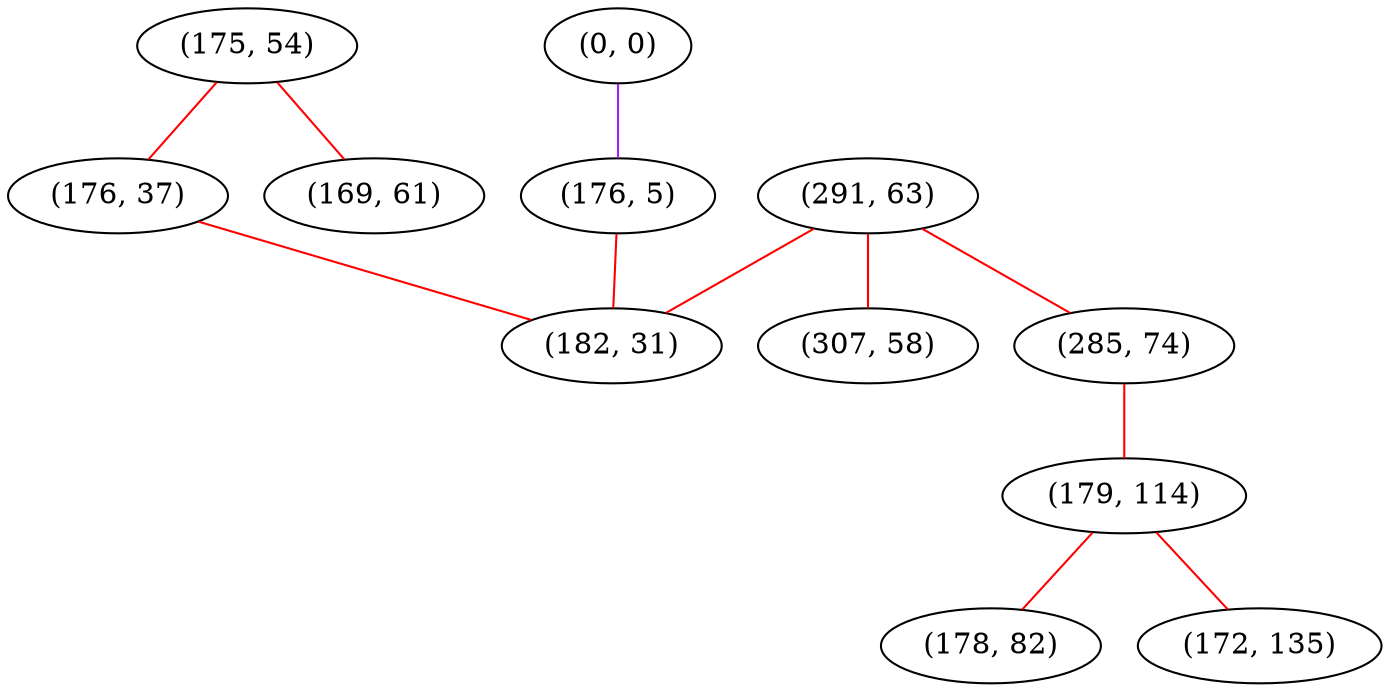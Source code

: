 graph "" {
"(175, 54)";
"(0, 0)";
"(176, 37)";
"(291, 63)";
"(307, 58)";
"(285, 74)";
"(179, 114)";
"(169, 61)";
"(178, 82)";
"(176, 5)";
"(182, 31)";
"(172, 135)";
"(175, 54)" -- "(169, 61)"  [color=red, key=0, weight=1];
"(175, 54)" -- "(176, 37)"  [color=red, key=0, weight=1];
"(0, 0)" -- "(176, 5)"  [color=purple, key=0, weight=4];
"(176, 37)" -- "(182, 31)"  [color=red, key=0, weight=1];
"(291, 63)" -- "(285, 74)"  [color=red, key=0, weight=1];
"(291, 63)" -- "(307, 58)"  [color=red, key=0, weight=1];
"(291, 63)" -- "(182, 31)"  [color=red, key=0, weight=1];
"(285, 74)" -- "(179, 114)"  [color=red, key=0, weight=1];
"(179, 114)" -- "(172, 135)"  [color=red, key=0, weight=1];
"(179, 114)" -- "(178, 82)"  [color=red, key=0, weight=1];
"(176, 5)" -- "(182, 31)"  [color=red, key=0, weight=1];
}
